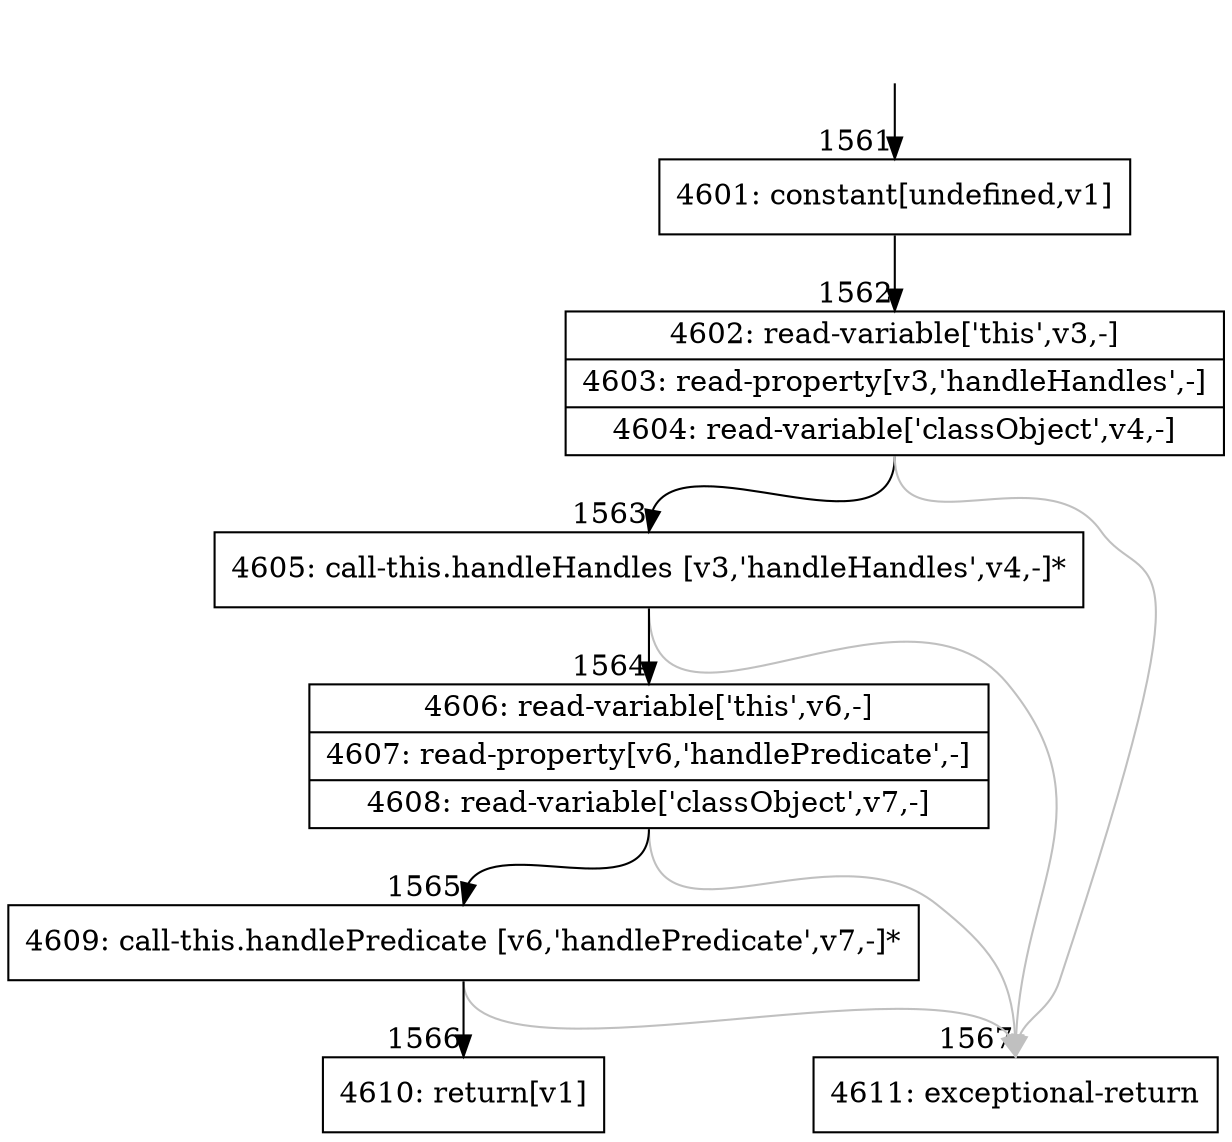 digraph {
rankdir="TD"
BB_entry187[shape=none,label=""];
BB_entry187 -> BB1561 [tailport=s, headport=n, headlabel="    1561"]
BB1561 [shape=record label="{4601: constant[undefined,v1]}" ] 
BB1561 -> BB1562 [tailport=s, headport=n, headlabel="      1562"]
BB1562 [shape=record label="{4602: read-variable['this',v3,-]|4603: read-property[v3,'handleHandles',-]|4604: read-variable['classObject',v4,-]}" ] 
BB1562 -> BB1563 [tailport=s, headport=n, headlabel="      1563"]
BB1562 -> BB1567 [tailport=s, headport=n, color=gray, headlabel="      1567"]
BB1563 [shape=record label="{4605: call-this.handleHandles [v3,'handleHandles',v4,-]*}" ] 
BB1563 -> BB1564 [tailport=s, headport=n, headlabel="      1564"]
BB1563 -> BB1567 [tailport=s, headport=n, color=gray]
BB1564 [shape=record label="{4606: read-variable['this',v6,-]|4607: read-property[v6,'handlePredicate',-]|4608: read-variable['classObject',v7,-]}" ] 
BB1564 -> BB1565 [tailport=s, headport=n, headlabel="      1565"]
BB1564 -> BB1567 [tailport=s, headport=n, color=gray]
BB1565 [shape=record label="{4609: call-this.handlePredicate [v6,'handlePredicate',v7,-]*}" ] 
BB1565 -> BB1566 [tailport=s, headport=n, headlabel="      1566"]
BB1565 -> BB1567 [tailport=s, headport=n, color=gray]
BB1566 [shape=record label="{4610: return[v1]}" ] 
BB1567 [shape=record label="{4611: exceptional-return}" ] 
//#$~ 1800
}

